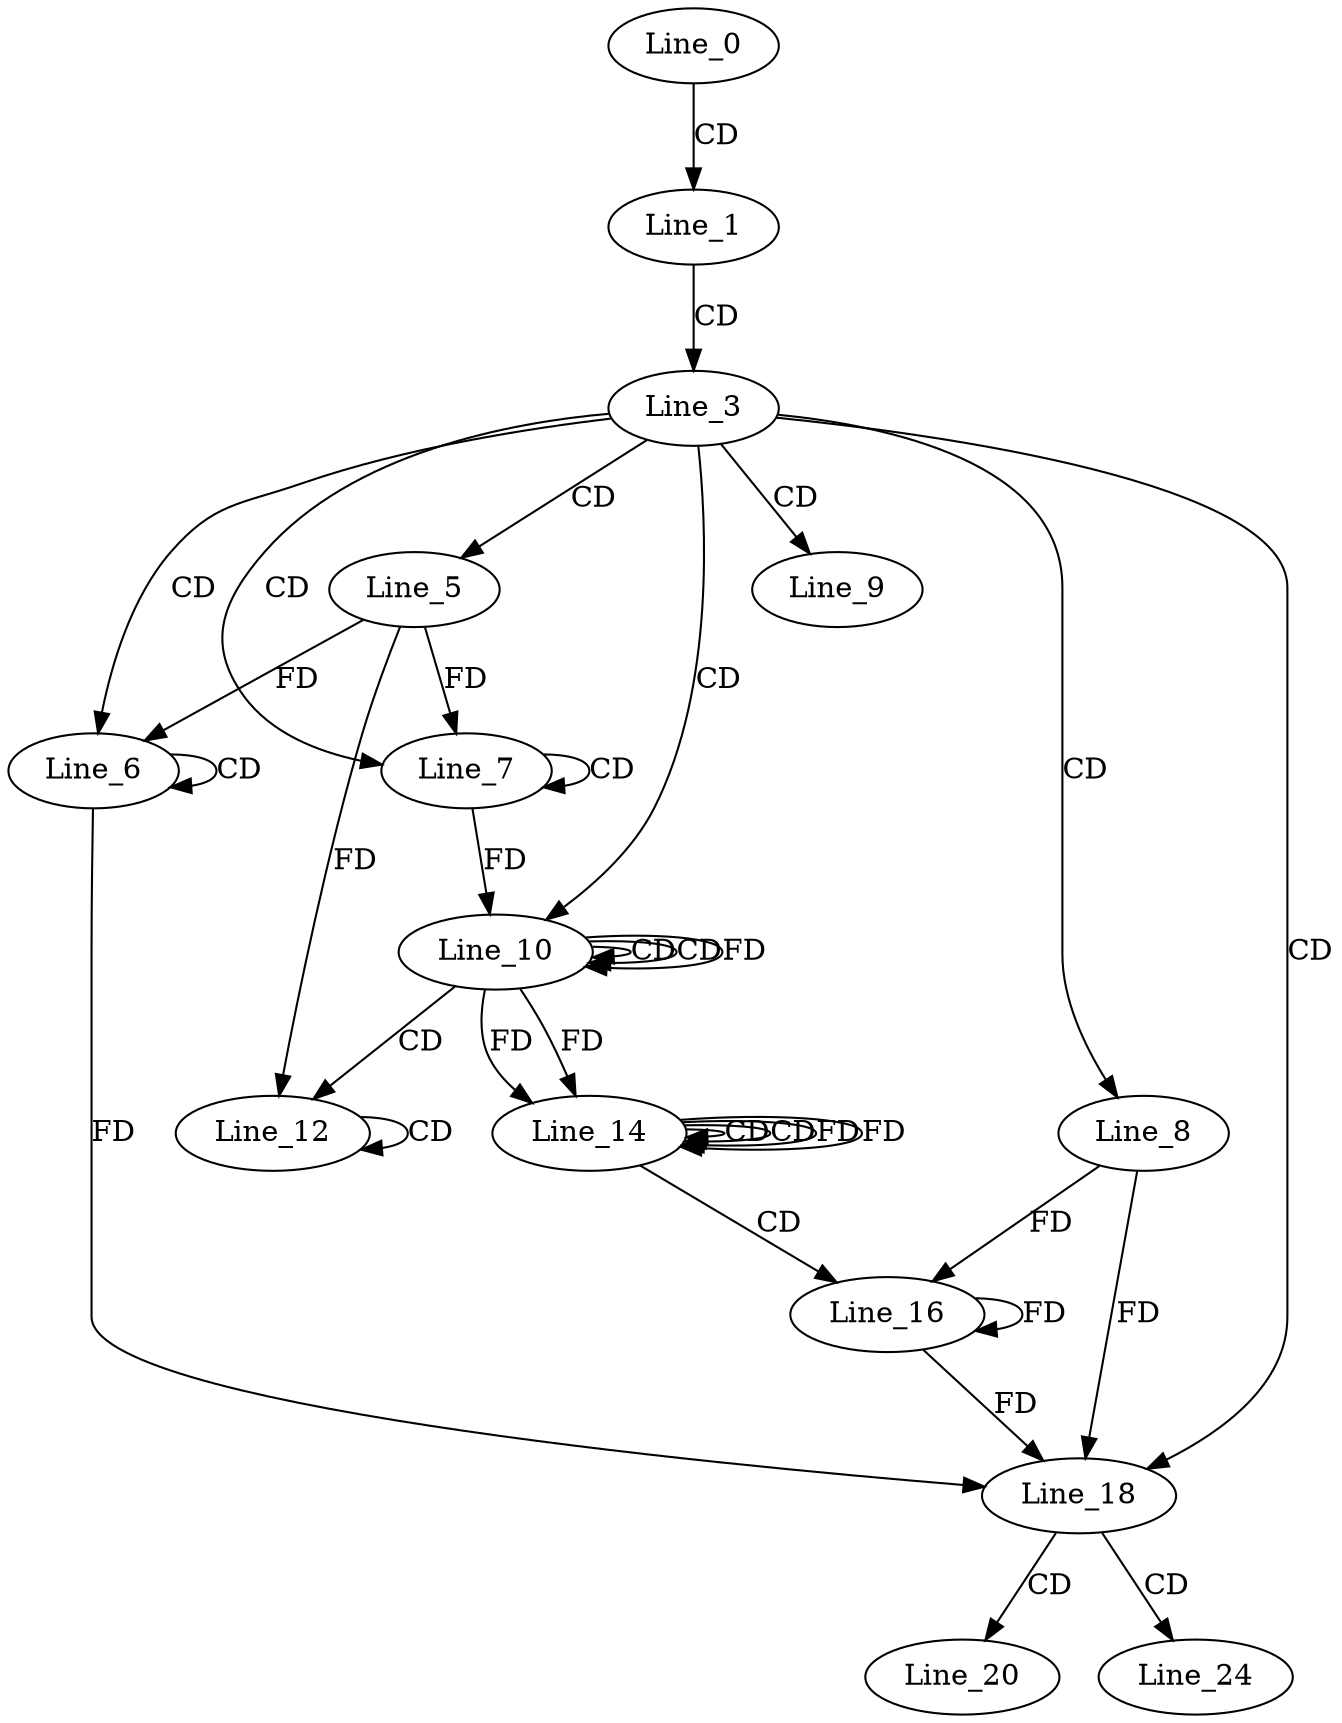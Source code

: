 digraph G {
  Line_0;
  Line_1;
  Line_3;
  Line_5;
  Line_6;
  Line_6;
  Line_7;
  Line_7;
  Line_8;
  Line_9;
  Line_10;
  Line_10;
  Line_10;
  Line_12;
  Line_12;
  Line_14;
  Line_14;
  Line_14;
  Line_16;
  Line_18;
  Line_20;
  Line_24;
  Line_0 -> Line_1 [ label="CD" ];
  Line_1 -> Line_3 [ label="CD" ];
  Line_3 -> Line_5 [ label="CD" ];
  Line_3 -> Line_6 [ label="CD" ];
  Line_6 -> Line_6 [ label="CD" ];
  Line_5 -> Line_6 [ label="FD" ];
  Line_3 -> Line_7 [ label="CD" ];
  Line_7 -> Line_7 [ label="CD" ];
  Line_5 -> Line_7 [ label="FD" ];
  Line_3 -> Line_8 [ label="CD" ];
  Line_3 -> Line_9 [ label="CD" ];
  Line_3 -> Line_10 [ label="CD" ];
  Line_10 -> Line_10 [ label="CD" ];
  Line_7 -> Line_10 [ label="FD" ];
  Line_10 -> Line_10 [ label="CD" ];
  Line_10 -> Line_10 [ label="FD" ];
  Line_10 -> Line_12 [ label="CD" ];
  Line_12 -> Line_12 [ label="CD" ];
  Line_5 -> Line_12 [ label="FD" ];
  Line_14 -> Line_14 [ label="CD" ];
  Line_10 -> Line_14 [ label="FD" ];
  Line_14 -> Line_14 [ label="CD" ];
  Line_14 -> Line_14 [ label="FD" ];
  Line_10 -> Line_14 [ label="FD" ];
  Line_14 -> Line_16 [ label="CD" ];
  Line_16 -> Line_16 [ label="FD" ];
  Line_8 -> Line_16 [ label="FD" ];
  Line_3 -> Line_18 [ label="CD" ];
  Line_16 -> Line_18 [ label="FD" ];
  Line_8 -> Line_18 [ label="FD" ];
  Line_6 -> Line_18 [ label="FD" ];
  Line_18 -> Line_20 [ label="CD" ];
  Line_18 -> Line_24 [ label="CD" ];
  Line_14 -> Line_14 [ label="FD" ];
}
